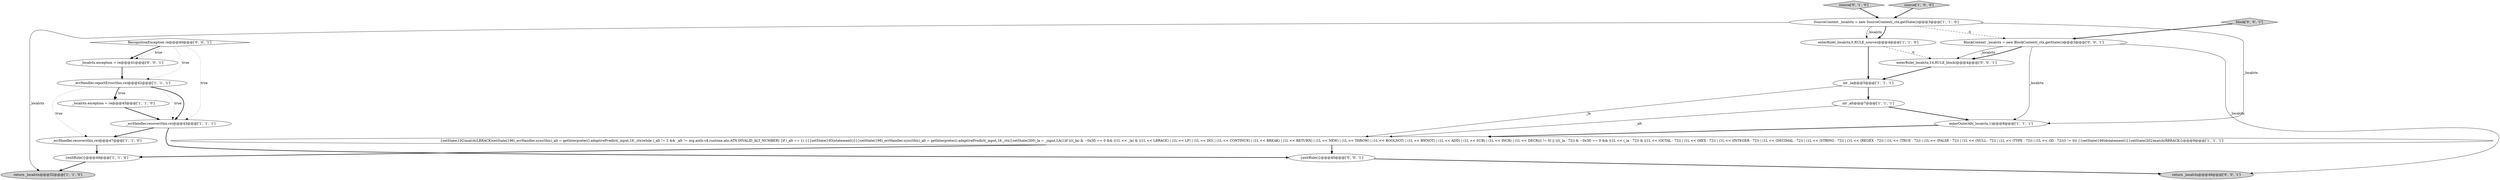 digraph {
0 [style = filled, label = "_errHandler.recover(this,re)@@@47@@@['1', '1', '0']", fillcolor = white, shape = ellipse image = "AAA0AAABBB1BBB"];
12 [style = filled, label = "{setState(192)match(LBRACK)setState(196)_errHandler.sync(this)_alt = getInterpreter().adaptivePredict(_input,16,_ctx)while (_alt != 2 && _alt != org.antlr.v4.runtime.atn.ATN.INVALID_ALT_NUMBER) {if (_alt == 1) {{{setState(193)statement()}}}setState(198)_errHandler.sync(this)_alt = getInterpreter().adaptivePredict(_input,16,_ctx)}setState(200)_la = _input.LA(1)if ((((_la) & ~0x3f) == 0 && ((1L << _la) & ((1L << LBRACE) | (1L << LP) | (1L << DO) | (1L << CONTINUE) | (1L << BREAK) | (1L << RETURN) | (1L << NEW) | (1L << THROW) | (1L << BOOLNOT) | (1L << BWNOT) | (1L << ADD) | (1L << SUB) | (1L << INCR) | (1L << DECR))) != 0) || ((((_la - 72)) & ~0x3f) == 0 && ((1L << (_la - 72)) & ((1L << (OCTAL - 72)) | (1L << (HEX - 72)) | (1L << (INTEGER - 72)) | (1L << (DECIMAL - 72)) | (1L << (STRING - 72)) | (1L << (REGEX - 72)) | (1L << (TRUE - 72)) | (1L << (FALSE - 72)) | (1L << (NULL - 72)) | (1L << (TYPE - 72)) | (1L << (ID - 72)))) != 0)) {{setState(199)dstatement()}}setState(202)match(RBRACK)}@@@9@@@['1', '1', '1']", fillcolor = white, shape = ellipse image = "AAA0AAABBB1BBB"];
7 [style = filled, label = "return _localctx@@@52@@@['1', '1', '0']", fillcolor = lightgray, shape = ellipse image = "AAA0AAABBB1BBB"];
16 [style = filled, label = "return _localctx@@@48@@@['0', '0', '1']", fillcolor = lightgray, shape = ellipse image = "AAA0AAABBB3BBB"];
19 [style = filled, label = "_localctx.exception = re@@@41@@@['0', '0', '1']", fillcolor = white, shape = ellipse image = "AAA0AAABBB3BBB"];
11 [style = filled, label = "enterRule(_localctx,0,RULE_source)@@@4@@@['1', '1', '0']", fillcolor = white, shape = ellipse image = "AAA0AAABBB1BBB"];
15 [style = filled, label = "enterRule(_localctx,14,RULE_block)@@@4@@@['0', '0', '1']", fillcolor = white, shape = ellipse image = "AAA0AAABBB3BBB"];
5 [style = filled, label = "enterOuterAlt(_localctx,1)@@@8@@@['1', '1', '1']", fillcolor = white, shape = ellipse image = "AAA0AAABBB1BBB"];
13 [style = filled, label = "source['0', '1', '0']", fillcolor = lightgray, shape = diamond image = "AAA0AAABBB2BBB"];
2 [style = filled, label = "_errHandler.recover(this,re)@@@43@@@['1', '1', '1']", fillcolor = white, shape = ellipse image = "AAA0AAABBB1BBB"];
1 [style = filled, label = "_errHandler.reportError(this,re)@@@42@@@['1', '1', '1']", fillcolor = white, shape = ellipse image = "AAA0AAABBB1BBB"];
4 [style = filled, label = "source['1', '0', '0']", fillcolor = lightgray, shape = diamond image = "AAA0AAABBB1BBB"];
18 [style = filled, label = "BlockContext _localctx = new BlockContext(_ctx,getState())@@@3@@@['0', '0', '1']", fillcolor = white, shape = ellipse image = "AAA0AAABBB3BBB"];
20 [style = filled, label = "{exitRule()}@@@45@@@['0', '0', '1']", fillcolor = white, shape = ellipse image = "AAA0AAABBB3BBB"];
6 [style = filled, label = "int _la@@@5@@@['1', '1', '1']", fillcolor = white, shape = ellipse image = "AAA0AAABBB1BBB"];
9 [style = filled, label = "SourceContext _localctx = new SourceContext(_ctx,getState())@@@3@@@['1', '1', '0']", fillcolor = white, shape = ellipse image = "AAA0AAABBB1BBB"];
3 [style = filled, label = "{exitRule()}@@@49@@@['1', '1', '0']", fillcolor = white, shape = ellipse image = "AAA0AAABBB1BBB"];
14 [style = filled, label = "RecognitionException re@@@40@@@['0', '0', '1']", fillcolor = white, shape = diamond image = "AAA0AAABBB3BBB"];
10 [style = filled, label = "_localctx.exception = re@@@45@@@['1', '1', '0']", fillcolor = white, shape = ellipse image = "AAA0AAABBB1BBB"];
17 [style = filled, label = "block['0', '0', '1']", fillcolor = lightgray, shape = diamond image = "AAA0AAABBB3BBB"];
8 [style = filled, label = "int _alt@@@7@@@['1', '1', '1']", fillcolor = white, shape = ellipse image = "AAA0AAABBB1BBB"];
9->18 [style = dashed, label="0"];
9->11 [style = bold, label=""];
1->10 [style = bold, label=""];
8->5 [style = bold, label=""];
10->2 [style = bold, label=""];
20->16 [style = bold, label=""];
19->1 [style = bold, label=""];
1->0 [style = dotted, label="true"];
14->1 [style = dotted, label="true"];
17->18 [style = bold, label=""];
8->12 [style = solid, label="_alt"];
18->5 [style = solid, label="_localctx"];
0->3 [style = bold, label=""];
9->5 [style = solid, label="_localctx"];
6->12 [style = solid, label="_la"];
11->6 [style = bold, label=""];
14->19 [style = bold, label=""];
9->11 [style = solid, label="_localctx"];
3->7 [style = bold, label=""];
6->8 [style = bold, label=""];
15->6 [style = bold, label=""];
18->15 [style = solid, label="_localctx"];
11->15 [style = dashed, label="0"];
12->3 [style = bold, label=""];
4->9 [style = bold, label=""];
2->20 [style = bold, label=""];
12->20 [style = bold, label=""];
14->2 [style = dotted, label="true"];
9->7 [style = solid, label="_localctx"];
14->19 [style = dotted, label="true"];
1->2 [style = dotted, label="true"];
5->12 [style = bold, label=""];
2->0 [style = bold, label=""];
13->9 [style = bold, label=""];
18->16 [style = solid, label="_localctx"];
1->2 [style = bold, label=""];
1->10 [style = dotted, label="true"];
18->15 [style = bold, label=""];
}
